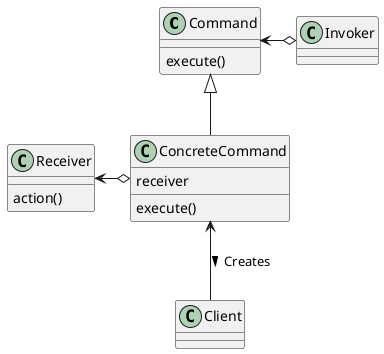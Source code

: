 @startuml Command pattern

class Command {
  execute()
}

class Invoker {
}

class Receiver {
  action()
}

class ConcreteCommand {
  receiver
  execute()
}

class Client {
}

Invoker o-left-> Command
ConcreteCommand -up-|> Command
ConcreteCommand o-left-> Receiver
Client -up-> ConcreteCommand : Creates <

@enduml
